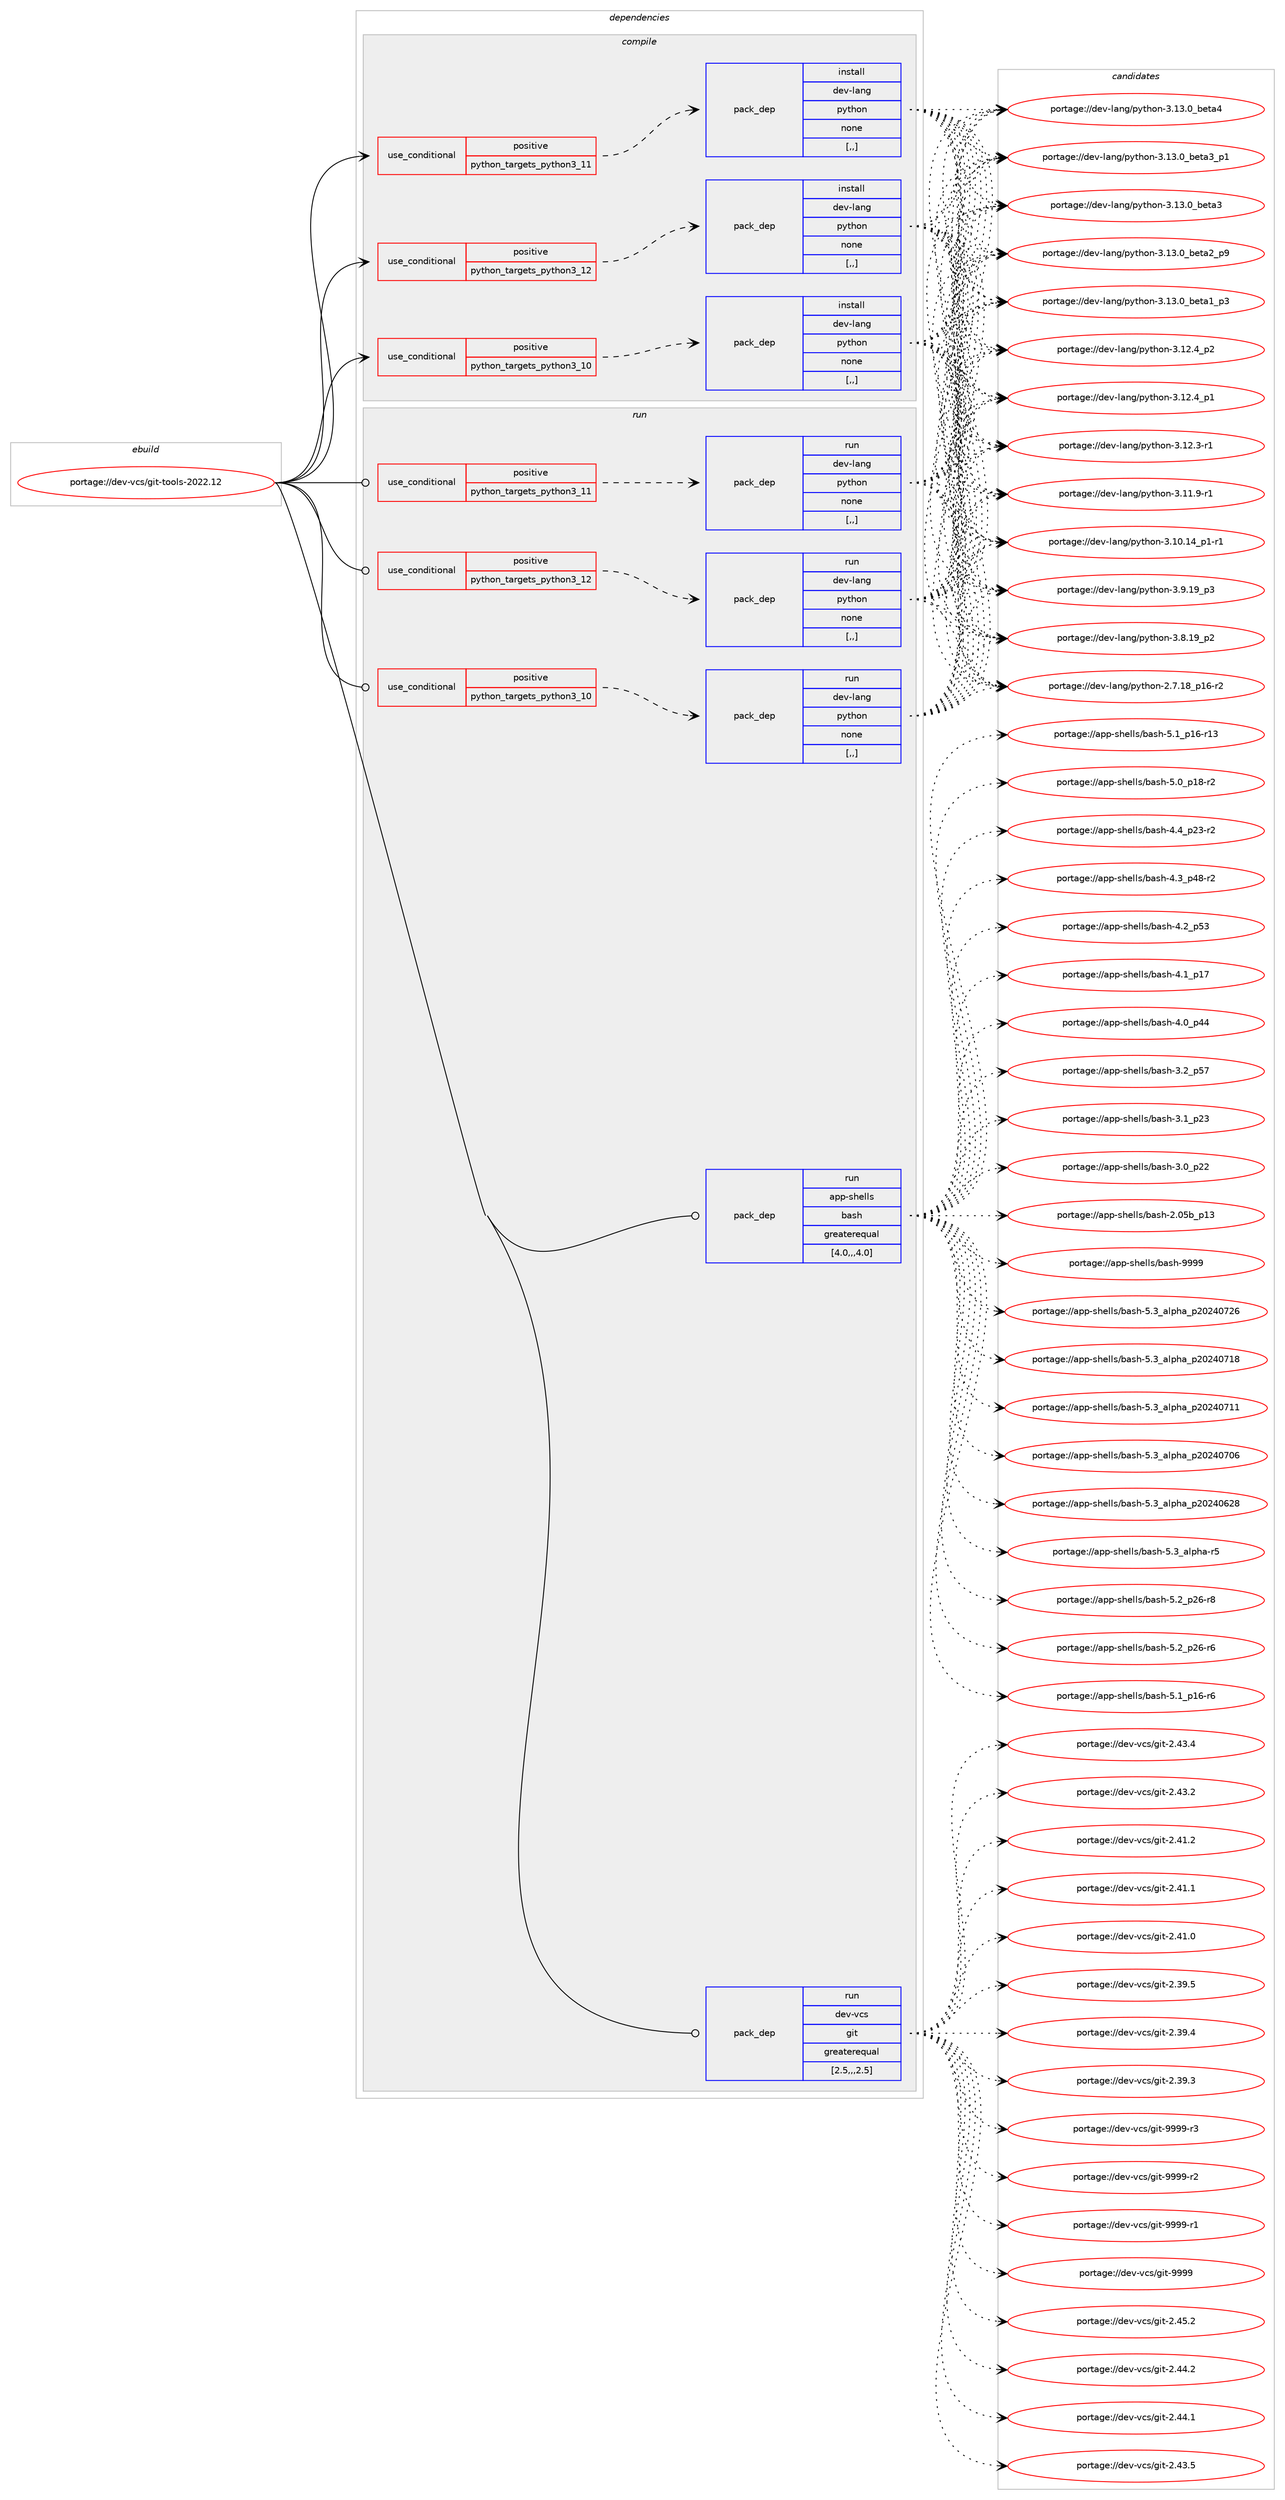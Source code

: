 digraph prolog {

# *************
# Graph options
# *************

newrank=true;
concentrate=true;
compound=true;
graph [rankdir=LR,fontname=Helvetica,fontsize=10,ranksep=1.5];#, ranksep=2.5, nodesep=0.2];
edge  [arrowhead=vee];
node  [fontname=Helvetica,fontsize=10];

# **********
# The ebuild
# **********

subgraph cluster_leftcol {
color=gray;
label=<<i>ebuild</i>>;
id [label="portage://dev-vcs/git-tools-2022.12", color=red, width=4, href="../dev-vcs/git-tools-2022.12.svg"];
}

# ****************
# The dependencies
# ****************

subgraph cluster_midcol {
color=gray;
label=<<i>dependencies</i>>;
subgraph cluster_compile {
fillcolor="#eeeeee";
style=filled;
label=<<i>compile</i>>;
subgraph cond62505 {
dependency222333 [label=<<TABLE BORDER="0" CELLBORDER="1" CELLSPACING="0" CELLPADDING="4"><TR><TD ROWSPAN="3" CELLPADDING="10">use_conditional</TD></TR><TR><TD>positive</TD></TR><TR><TD>python_targets_python3_10</TD></TR></TABLE>>, shape=none, color=red];
subgraph pack158366 {
dependency222334 [label=<<TABLE BORDER="0" CELLBORDER="1" CELLSPACING="0" CELLPADDING="4" WIDTH="220"><TR><TD ROWSPAN="6" CELLPADDING="30">pack_dep</TD></TR><TR><TD WIDTH="110">install</TD></TR><TR><TD>dev-lang</TD></TR><TR><TD>python</TD></TR><TR><TD>none</TD></TR><TR><TD>[,,]</TD></TR></TABLE>>, shape=none, color=blue];
}
dependency222333:e -> dependency222334:w [weight=20,style="dashed",arrowhead="vee"];
}
id:e -> dependency222333:w [weight=20,style="solid",arrowhead="vee"];
subgraph cond62506 {
dependency222335 [label=<<TABLE BORDER="0" CELLBORDER="1" CELLSPACING="0" CELLPADDING="4"><TR><TD ROWSPAN="3" CELLPADDING="10">use_conditional</TD></TR><TR><TD>positive</TD></TR><TR><TD>python_targets_python3_11</TD></TR></TABLE>>, shape=none, color=red];
subgraph pack158367 {
dependency222336 [label=<<TABLE BORDER="0" CELLBORDER="1" CELLSPACING="0" CELLPADDING="4" WIDTH="220"><TR><TD ROWSPAN="6" CELLPADDING="30">pack_dep</TD></TR><TR><TD WIDTH="110">install</TD></TR><TR><TD>dev-lang</TD></TR><TR><TD>python</TD></TR><TR><TD>none</TD></TR><TR><TD>[,,]</TD></TR></TABLE>>, shape=none, color=blue];
}
dependency222335:e -> dependency222336:w [weight=20,style="dashed",arrowhead="vee"];
}
id:e -> dependency222335:w [weight=20,style="solid",arrowhead="vee"];
subgraph cond62507 {
dependency222337 [label=<<TABLE BORDER="0" CELLBORDER="1" CELLSPACING="0" CELLPADDING="4"><TR><TD ROWSPAN="3" CELLPADDING="10">use_conditional</TD></TR><TR><TD>positive</TD></TR><TR><TD>python_targets_python3_12</TD></TR></TABLE>>, shape=none, color=red];
subgraph pack158368 {
dependency222338 [label=<<TABLE BORDER="0" CELLBORDER="1" CELLSPACING="0" CELLPADDING="4" WIDTH="220"><TR><TD ROWSPAN="6" CELLPADDING="30">pack_dep</TD></TR><TR><TD WIDTH="110">install</TD></TR><TR><TD>dev-lang</TD></TR><TR><TD>python</TD></TR><TR><TD>none</TD></TR><TR><TD>[,,]</TD></TR></TABLE>>, shape=none, color=blue];
}
dependency222337:e -> dependency222338:w [weight=20,style="dashed",arrowhead="vee"];
}
id:e -> dependency222337:w [weight=20,style="solid",arrowhead="vee"];
}
subgraph cluster_compileandrun {
fillcolor="#eeeeee";
style=filled;
label=<<i>compile and run</i>>;
}
subgraph cluster_run {
fillcolor="#eeeeee";
style=filled;
label=<<i>run</i>>;
subgraph cond62508 {
dependency222339 [label=<<TABLE BORDER="0" CELLBORDER="1" CELLSPACING="0" CELLPADDING="4"><TR><TD ROWSPAN="3" CELLPADDING="10">use_conditional</TD></TR><TR><TD>positive</TD></TR><TR><TD>python_targets_python3_10</TD></TR></TABLE>>, shape=none, color=red];
subgraph pack158369 {
dependency222340 [label=<<TABLE BORDER="0" CELLBORDER="1" CELLSPACING="0" CELLPADDING="4" WIDTH="220"><TR><TD ROWSPAN="6" CELLPADDING="30">pack_dep</TD></TR><TR><TD WIDTH="110">run</TD></TR><TR><TD>dev-lang</TD></TR><TR><TD>python</TD></TR><TR><TD>none</TD></TR><TR><TD>[,,]</TD></TR></TABLE>>, shape=none, color=blue];
}
dependency222339:e -> dependency222340:w [weight=20,style="dashed",arrowhead="vee"];
}
id:e -> dependency222339:w [weight=20,style="solid",arrowhead="odot"];
subgraph cond62509 {
dependency222341 [label=<<TABLE BORDER="0" CELLBORDER="1" CELLSPACING="0" CELLPADDING="4"><TR><TD ROWSPAN="3" CELLPADDING="10">use_conditional</TD></TR><TR><TD>positive</TD></TR><TR><TD>python_targets_python3_11</TD></TR></TABLE>>, shape=none, color=red];
subgraph pack158370 {
dependency222342 [label=<<TABLE BORDER="0" CELLBORDER="1" CELLSPACING="0" CELLPADDING="4" WIDTH="220"><TR><TD ROWSPAN="6" CELLPADDING="30">pack_dep</TD></TR><TR><TD WIDTH="110">run</TD></TR><TR><TD>dev-lang</TD></TR><TR><TD>python</TD></TR><TR><TD>none</TD></TR><TR><TD>[,,]</TD></TR></TABLE>>, shape=none, color=blue];
}
dependency222341:e -> dependency222342:w [weight=20,style="dashed",arrowhead="vee"];
}
id:e -> dependency222341:w [weight=20,style="solid",arrowhead="odot"];
subgraph cond62510 {
dependency222343 [label=<<TABLE BORDER="0" CELLBORDER="1" CELLSPACING="0" CELLPADDING="4"><TR><TD ROWSPAN="3" CELLPADDING="10">use_conditional</TD></TR><TR><TD>positive</TD></TR><TR><TD>python_targets_python3_12</TD></TR></TABLE>>, shape=none, color=red];
subgraph pack158371 {
dependency222344 [label=<<TABLE BORDER="0" CELLBORDER="1" CELLSPACING="0" CELLPADDING="4" WIDTH="220"><TR><TD ROWSPAN="6" CELLPADDING="30">pack_dep</TD></TR><TR><TD WIDTH="110">run</TD></TR><TR><TD>dev-lang</TD></TR><TR><TD>python</TD></TR><TR><TD>none</TD></TR><TR><TD>[,,]</TD></TR></TABLE>>, shape=none, color=blue];
}
dependency222343:e -> dependency222344:w [weight=20,style="dashed",arrowhead="vee"];
}
id:e -> dependency222343:w [weight=20,style="solid",arrowhead="odot"];
subgraph pack158372 {
dependency222345 [label=<<TABLE BORDER="0" CELLBORDER="1" CELLSPACING="0" CELLPADDING="4" WIDTH="220"><TR><TD ROWSPAN="6" CELLPADDING="30">pack_dep</TD></TR><TR><TD WIDTH="110">run</TD></TR><TR><TD>app-shells</TD></TR><TR><TD>bash</TD></TR><TR><TD>greaterequal</TD></TR><TR><TD>[4.0,,,4.0]</TD></TR></TABLE>>, shape=none, color=blue];
}
id:e -> dependency222345:w [weight=20,style="solid",arrowhead="odot"];
subgraph pack158373 {
dependency222346 [label=<<TABLE BORDER="0" CELLBORDER="1" CELLSPACING="0" CELLPADDING="4" WIDTH="220"><TR><TD ROWSPAN="6" CELLPADDING="30">pack_dep</TD></TR><TR><TD WIDTH="110">run</TD></TR><TR><TD>dev-vcs</TD></TR><TR><TD>git</TD></TR><TR><TD>greaterequal</TD></TR><TR><TD>[2.5,,,2.5]</TD></TR></TABLE>>, shape=none, color=blue];
}
id:e -> dependency222346:w [weight=20,style="solid",arrowhead="odot"];
}
}

# **************
# The candidates
# **************

subgraph cluster_choices {
rank=same;
color=gray;
label=<<i>candidates</i>>;

subgraph choice158366 {
color=black;
nodesep=1;
choice1001011184510897110103471121211161041111104551464951464895981011169752 [label="portage://dev-lang/python-3.13.0_beta4", color=red, width=4,href="../dev-lang/python-3.13.0_beta4.svg"];
choice10010111845108971101034711212111610411111045514649514648959810111697519511249 [label="portage://dev-lang/python-3.13.0_beta3_p1", color=red, width=4,href="../dev-lang/python-3.13.0_beta3_p1.svg"];
choice1001011184510897110103471121211161041111104551464951464895981011169751 [label="portage://dev-lang/python-3.13.0_beta3", color=red, width=4,href="../dev-lang/python-3.13.0_beta3.svg"];
choice10010111845108971101034711212111610411111045514649514648959810111697509511257 [label="portage://dev-lang/python-3.13.0_beta2_p9", color=red, width=4,href="../dev-lang/python-3.13.0_beta2_p9.svg"];
choice10010111845108971101034711212111610411111045514649514648959810111697499511251 [label="portage://dev-lang/python-3.13.0_beta1_p3", color=red, width=4,href="../dev-lang/python-3.13.0_beta1_p3.svg"];
choice100101118451089711010347112121116104111110455146495046529511250 [label="portage://dev-lang/python-3.12.4_p2", color=red, width=4,href="../dev-lang/python-3.12.4_p2.svg"];
choice100101118451089711010347112121116104111110455146495046529511249 [label="portage://dev-lang/python-3.12.4_p1", color=red, width=4,href="../dev-lang/python-3.12.4_p1.svg"];
choice100101118451089711010347112121116104111110455146495046514511449 [label="portage://dev-lang/python-3.12.3-r1", color=red, width=4,href="../dev-lang/python-3.12.3-r1.svg"];
choice100101118451089711010347112121116104111110455146494946574511449 [label="portage://dev-lang/python-3.11.9-r1", color=red, width=4,href="../dev-lang/python-3.11.9-r1.svg"];
choice100101118451089711010347112121116104111110455146494846495295112494511449 [label="portage://dev-lang/python-3.10.14_p1-r1", color=red, width=4,href="../dev-lang/python-3.10.14_p1-r1.svg"];
choice100101118451089711010347112121116104111110455146574649579511251 [label="portage://dev-lang/python-3.9.19_p3", color=red, width=4,href="../dev-lang/python-3.9.19_p3.svg"];
choice100101118451089711010347112121116104111110455146564649579511250 [label="portage://dev-lang/python-3.8.19_p2", color=red, width=4,href="../dev-lang/python-3.8.19_p2.svg"];
choice100101118451089711010347112121116104111110455046554649569511249544511450 [label="portage://dev-lang/python-2.7.18_p16-r2", color=red, width=4,href="../dev-lang/python-2.7.18_p16-r2.svg"];
dependency222334:e -> choice1001011184510897110103471121211161041111104551464951464895981011169752:w [style=dotted,weight="100"];
dependency222334:e -> choice10010111845108971101034711212111610411111045514649514648959810111697519511249:w [style=dotted,weight="100"];
dependency222334:e -> choice1001011184510897110103471121211161041111104551464951464895981011169751:w [style=dotted,weight="100"];
dependency222334:e -> choice10010111845108971101034711212111610411111045514649514648959810111697509511257:w [style=dotted,weight="100"];
dependency222334:e -> choice10010111845108971101034711212111610411111045514649514648959810111697499511251:w [style=dotted,weight="100"];
dependency222334:e -> choice100101118451089711010347112121116104111110455146495046529511250:w [style=dotted,weight="100"];
dependency222334:e -> choice100101118451089711010347112121116104111110455146495046529511249:w [style=dotted,weight="100"];
dependency222334:e -> choice100101118451089711010347112121116104111110455146495046514511449:w [style=dotted,weight="100"];
dependency222334:e -> choice100101118451089711010347112121116104111110455146494946574511449:w [style=dotted,weight="100"];
dependency222334:e -> choice100101118451089711010347112121116104111110455146494846495295112494511449:w [style=dotted,weight="100"];
dependency222334:e -> choice100101118451089711010347112121116104111110455146574649579511251:w [style=dotted,weight="100"];
dependency222334:e -> choice100101118451089711010347112121116104111110455146564649579511250:w [style=dotted,weight="100"];
dependency222334:e -> choice100101118451089711010347112121116104111110455046554649569511249544511450:w [style=dotted,weight="100"];
}
subgraph choice158367 {
color=black;
nodesep=1;
choice1001011184510897110103471121211161041111104551464951464895981011169752 [label="portage://dev-lang/python-3.13.0_beta4", color=red, width=4,href="../dev-lang/python-3.13.0_beta4.svg"];
choice10010111845108971101034711212111610411111045514649514648959810111697519511249 [label="portage://dev-lang/python-3.13.0_beta3_p1", color=red, width=4,href="../dev-lang/python-3.13.0_beta3_p1.svg"];
choice1001011184510897110103471121211161041111104551464951464895981011169751 [label="portage://dev-lang/python-3.13.0_beta3", color=red, width=4,href="../dev-lang/python-3.13.0_beta3.svg"];
choice10010111845108971101034711212111610411111045514649514648959810111697509511257 [label="portage://dev-lang/python-3.13.0_beta2_p9", color=red, width=4,href="../dev-lang/python-3.13.0_beta2_p9.svg"];
choice10010111845108971101034711212111610411111045514649514648959810111697499511251 [label="portage://dev-lang/python-3.13.0_beta1_p3", color=red, width=4,href="../dev-lang/python-3.13.0_beta1_p3.svg"];
choice100101118451089711010347112121116104111110455146495046529511250 [label="portage://dev-lang/python-3.12.4_p2", color=red, width=4,href="../dev-lang/python-3.12.4_p2.svg"];
choice100101118451089711010347112121116104111110455146495046529511249 [label="portage://dev-lang/python-3.12.4_p1", color=red, width=4,href="../dev-lang/python-3.12.4_p1.svg"];
choice100101118451089711010347112121116104111110455146495046514511449 [label="portage://dev-lang/python-3.12.3-r1", color=red, width=4,href="../dev-lang/python-3.12.3-r1.svg"];
choice100101118451089711010347112121116104111110455146494946574511449 [label="portage://dev-lang/python-3.11.9-r1", color=red, width=4,href="../dev-lang/python-3.11.9-r1.svg"];
choice100101118451089711010347112121116104111110455146494846495295112494511449 [label="portage://dev-lang/python-3.10.14_p1-r1", color=red, width=4,href="../dev-lang/python-3.10.14_p1-r1.svg"];
choice100101118451089711010347112121116104111110455146574649579511251 [label="portage://dev-lang/python-3.9.19_p3", color=red, width=4,href="../dev-lang/python-3.9.19_p3.svg"];
choice100101118451089711010347112121116104111110455146564649579511250 [label="portage://dev-lang/python-3.8.19_p2", color=red, width=4,href="../dev-lang/python-3.8.19_p2.svg"];
choice100101118451089711010347112121116104111110455046554649569511249544511450 [label="portage://dev-lang/python-2.7.18_p16-r2", color=red, width=4,href="../dev-lang/python-2.7.18_p16-r2.svg"];
dependency222336:e -> choice1001011184510897110103471121211161041111104551464951464895981011169752:w [style=dotted,weight="100"];
dependency222336:e -> choice10010111845108971101034711212111610411111045514649514648959810111697519511249:w [style=dotted,weight="100"];
dependency222336:e -> choice1001011184510897110103471121211161041111104551464951464895981011169751:w [style=dotted,weight="100"];
dependency222336:e -> choice10010111845108971101034711212111610411111045514649514648959810111697509511257:w [style=dotted,weight="100"];
dependency222336:e -> choice10010111845108971101034711212111610411111045514649514648959810111697499511251:w [style=dotted,weight="100"];
dependency222336:e -> choice100101118451089711010347112121116104111110455146495046529511250:w [style=dotted,weight="100"];
dependency222336:e -> choice100101118451089711010347112121116104111110455146495046529511249:w [style=dotted,weight="100"];
dependency222336:e -> choice100101118451089711010347112121116104111110455146495046514511449:w [style=dotted,weight="100"];
dependency222336:e -> choice100101118451089711010347112121116104111110455146494946574511449:w [style=dotted,weight="100"];
dependency222336:e -> choice100101118451089711010347112121116104111110455146494846495295112494511449:w [style=dotted,weight="100"];
dependency222336:e -> choice100101118451089711010347112121116104111110455146574649579511251:w [style=dotted,weight="100"];
dependency222336:e -> choice100101118451089711010347112121116104111110455146564649579511250:w [style=dotted,weight="100"];
dependency222336:e -> choice100101118451089711010347112121116104111110455046554649569511249544511450:w [style=dotted,weight="100"];
}
subgraph choice158368 {
color=black;
nodesep=1;
choice1001011184510897110103471121211161041111104551464951464895981011169752 [label="portage://dev-lang/python-3.13.0_beta4", color=red, width=4,href="../dev-lang/python-3.13.0_beta4.svg"];
choice10010111845108971101034711212111610411111045514649514648959810111697519511249 [label="portage://dev-lang/python-3.13.0_beta3_p1", color=red, width=4,href="../dev-lang/python-3.13.0_beta3_p1.svg"];
choice1001011184510897110103471121211161041111104551464951464895981011169751 [label="portage://dev-lang/python-3.13.0_beta3", color=red, width=4,href="../dev-lang/python-3.13.0_beta3.svg"];
choice10010111845108971101034711212111610411111045514649514648959810111697509511257 [label="portage://dev-lang/python-3.13.0_beta2_p9", color=red, width=4,href="../dev-lang/python-3.13.0_beta2_p9.svg"];
choice10010111845108971101034711212111610411111045514649514648959810111697499511251 [label="portage://dev-lang/python-3.13.0_beta1_p3", color=red, width=4,href="../dev-lang/python-3.13.0_beta1_p3.svg"];
choice100101118451089711010347112121116104111110455146495046529511250 [label="portage://dev-lang/python-3.12.4_p2", color=red, width=4,href="../dev-lang/python-3.12.4_p2.svg"];
choice100101118451089711010347112121116104111110455146495046529511249 [label="portage://dev-lang/python-3.12.4_p1", color=red, width=4,href="../dev-lang/python-3.12.4_p1.svg"];
choice100101118451089711010347112121116104111110455146495046514511449 [label="portage://dev-lang/python-3.12.3-r1", color=red, width=4,href="../dev-lang/python-3.12.3-r1.svg"];
choice100101118451089711010347112121116104111110455146494946574511449 [label="portage://dev-lang/python-3.11.9-r1", color=red, width=4,href="../dev-lang/python-3.11.9-r1.svg"];
choice100101118451089711010347112121116104111110455146494846495295112494511449 [label="portage://dev-lang/python-3.10.14_p1-r1", color=red, width=4,href="../dev-lang/python-3.10.14_p1-r1.svg"];
choice100101118451089711010347112121116104111110455146574649579511251 [label="portage://dev-lang/python-3.9.19_p3", color=red, width=4,href="../dev-lang/python-3.9.19_p3.svg"];
choice100101118451089711010347112121116104111110455146564649579511250 [label="portage://dev-lang/python-3.8.19_p2", color=red, width=4,href="../dev-lang/python-3.8.19_p2.svg"];
choice100101118451089711010347112121116104111110455046554649569511249544511450 [label="portage://dev-lang/python-2.7.18_p16-r2", color=red, width=4,href="../dev-lang/python-2.7.18_p16-r2.svg"];
dependency222338:e -> choice1001011184510897110103471121211161041111104551464951464895981011169752:w [style=dotted,weight="100"];
dependency222338:e -> choice10010111845108971101034711212111610411111045514649514648959810111697519511249:w [style=dotted,weight="100"];
dependency222338:e -> choice1001011184510897110103471121211161041111104551464951464895981011169751:w [style=dotted,weight="100"];
dependency222338:e -> choice10010111845108971101034711212111610411111045514649514648959810111697509511257:w [style=dotted,weight="100"];
dependency222338:e -> choice10010111845108971101034711212111610411111045514649514648959810111697499511251:w [style=dotted,weight="100"];
dependency222338:e -> choice100101118451089711010347112121116104111110455146495046529511250:w [style=dotted,weight="100"];
dependency222338:e -> choice100101118451089711010347112121116104111110455146495046529511249:w [style=dotted,weight="100"];
dependency222338:e -> choice100101118451089711010347112121116104111110455146495046514511449:w [style=dotted,weight="100"];
dependency222338:e -> choice100101118451089711010347112121116104111110455146494946574511449:w [style=dotted,weight="100"];
dependency222338:e -> choice100101118451089711010347112121116104111110455146494846495295112494511449:w [style=dotted,weight="100"];
dependency222338:e -> choice100101118451089711010347112121116104111110455146574649579511251:w [style=dotted,weight="100"];
dependency222338:e -> choice100101118451089711010347112121116104111110455146564649579511250:w [style=dotted,weight="100"];
dependency222338:e -> choice100101118451089711010347112121116104111110455046554649569511249544511450:w [style=dotted,weight="100"];
}
subgraph choice158369 {
color=black;
nodesep=1;
choice1001011184510897110103471121211161041111104551464951464895981011169752 [label="portage://dev-lang/python-3.13.0_beta4", color=red, width=4,href="../dev-lang/python-3.13.0_beta4.svg"];
choice10010111845108971101034711212111610411111045514649514648959810111697519511249 [label="portage://dev-lang/python-3.13.0_beta3_p1", color=red, width=4,href="../dev-lang/python-3.13.0_beta3_p1.svg"];
choice1001011184510897110103471121211161041111104551464951464895981011169751 [label="portage://dev-lang/python-3.13.0_beta3", color=red, width=4,href="../dev-lang/python-3.13.0_beta3.svg"];
choice10010111845108971101034711212111610411111045514649514648959810111697509511257 [label="portage://dev-lang/python-3.13.0_beta2_p9", color=red, width=4,href="../dev-lang/python-3.13.0_beta2_p9.svg"];
choice10010111845108971101034711212111610411111045514649514648959810111697499511251 [label="portage://dev-lang/python-3.13.0_beta1_p3", color=red, width=4,href="../dev-lang/python-3.13.0_beta1_p3.svg"];
choice100101118451089711010347112121116104111110455146495046529511250 [label="portage://dev-lang/python-3.12.4_p2", color=red, width=4,href="../dev-lang/python-3.12.4_p2.svg"];
choice100101118451089711010347112121116104111110455146495046529511249 [label="portage://dev-lang/python-3.12.4_p1", color=red, width=4,href="../dev-lang/python-3.12.4_p1.svg"];
choice100101118451089711010347112121116104111110455146495046514511449 [label="portage://dev-lang/python-3.12.3-r1", color=red, width=4,href="../dev-lang/python-3.12.3-r1.svg"];
choice100101118451089711010347112121116104111110455146494946574511449 [label="portage://dev-lang/python-3.11.9-r1", color=red, width=4,href="../dev-lang/python-3.11.9-r1.svg"];
choice100101118451089711010347112121116104111110455146494846495295112494511449 [label="portage://dev-lang/python-3.10.14_p1-r1", color=red, width=4,href="../dev-lang/python-3.10.14_p1-r1.svg"];
choice100101118451089711010347112121116104111110455146574649579511251 [label="portage://dev-lang/python-3.9.19_p3", color=red, width=4,href="../dev-lang/python-3.9.19_p3.svg"];
choice100101118451089711010347112121116104111110455146564649579511250 [label="portage://dev-lang/python-3.8.19_p2", color=red, width=4,href="../dev-lang/python-3.8.19_p2.svg"];
choice100101118451089711010347112121116104111110455046554649569511249544511450 [label="portage://dev-lang/python-2.7.18_p16-r2", color=red, width=4,href="../dev-lang/python-2.7.18_p16-r2.svg"];
dependency222340:e -> choice1001011184510897110103471121211161041111104551464951464895981011169752:w [style=dotted,weight="100"];
dependency222340:e -> choice10010111845108971101034711212111610411111045514649514648959810111697519511249:w [style=dotted,weight="100"];
dependency222340:e -> choice1001011184510897110103471121211161041111104551464951464895981011169751:w [style=dotted,weight="100"];
dependency222340:e -> choice10010111845108971101034711212111610411111045514649514648959810111697509511257:w [style=dotted,weight="100"];
dependency222340:e -> choice10010111845108971101034711212111610411111045514649514648959810111697499511251:w [style=dotted,weight="100"];
dependency222340:e -> choice100101118451089711010347112121116104111110455146495046529511250:w [style=dotted,weight="100"];
dependency222340:e -> choice100101118451089711010347112121116104111110455146495046529511249:w [style=dotted,weight="100"];
dependency222340:e -> choice100101118451089711010347112121116104111110455146495046514511449:w [style=dotted,weight="100"];
dependency222340:e -> choice100101118451089711010347112121116104111110455146494946574511449:w [style=dotted,weight="100"];
dependency222340:e -> choice100101118451089711010347112121116104111110455146494846495295112494511449:w [style=dotted,weight="100"];
dependency222340:e -> choice100101118451089711010347112121116104111110455146574649579511251:w [style=dotted,weight="100"];
dependency222340:e -> choice100101118451089711010347112121116104111110455146564649579511250:w [style=dotted,weight="100"];
dependency222340:e -> choice100101118451089711010347112121116104111110455046554649569511249544511450:w [style=dotted,weight="100"];
}
subgraph choice158370 {
color=black;
nodesep=1;
choice1001011184510897110103471121211161041111104551464951464895981011169752 [label="portage://dev-lang/python-3.13.0_beta4", color=red, width=4,href="../dev-lang/python-3.13.0_beta4.svg"];
choice10010111845108971101034711212111610411111045514649514648959810111697519511249 [label="portage://dev-lang/python-3.13.0_beta3_p1", color=red, width=4,href="../dev-lang/python-3.13.0_beta3_p1.svg"];
choice1001011184510897110103471121211161041111104551464951464895981011169751 [label="portage://dev-lang/python-3.13.0_beta3", color=red, width=4,href="../dev-lang/python-3.13.0_beta3.svg"];
choice10010111845108971101034711212111610411111045514649514648959810111697509511257 [label="portage://dev-lang/python-3.13.0_beta2_p9", color=red, width=4,href="../dev-lang/python-3.13.0_beta2_p9.svg"];
choice10010111845108971101034711212111610411111045514649514648959810111697499511251 [label="portage://dev-lang/python-3.13.0_beta1_p3", color=red, width=4,href="../dev-lang/python-3.13.0_beta1_p3.svg"];
choice100101118451089711010347112121116104111110455146495046529511250 [label="portage://dev-lang/python-3.12.4_p2", color=red, width=4,href="../dev-lang/python-3.12.4_p2.svg"];
choice100101118451089711010347112121116104111110455146495046529511249 [label="portage://dev-lang/python-3.12.4_p1", color=red, width=4,href="../dev-lang/python-3.12.4_p1.svg"];
choice100101118451089711010347112121116104111110455146495046514511449 [label="portage://dev-lang/python-3.12.3-r1", color=red, width=4,href="../dev-lang/python-3.12.3-r1.svg"];
choice100101118451089711010347112121116104111110455146494946574511449 [label="portage://dev-lang/python-3.11.9-r1", color=red, width=4,href="../dev-lang/python-3.11.9-r1.svg"];
choice100101118451089711010347112121116104111110455146494846495295112494511449 [label="portage://dev-lang/python-3.10.14_p1-r1", color=red, width=4,href="../dev-lang/python-3.10.14_p1-r1.svg"];
choice100101118451089711010347112121116104111110455146574649579511251 [label="portage://dev-lang/python-3.9.19_p3", color=red, width=4,href="../dev-lang/python-3.9.19_p3.svg"];
choice100101118451089711010347112121116104111110455146564649579511250 [label="portage://dev-lang/python-3.8.19_p2", color=red, width=4,href="../dev-lang/python-3.8.19_p2.svg"];
choice100101118451089711010347112121116104111110455046554649569511249544511450 [label="portage://dev-lang/python-2.7.18_p16-r2", color=red, width=4,href="../dev-lang/python-2.7.18_p16-r2.svg"];
dependency222342:e -> choice1001011184510897110103471121211161041111104551464951464895981011169752:w [style=dotted,weight="100"];
dependency222342:e -> choice10010111845108971101034711212111610411111045514649514648959810111697519511249:w [style=dotted,weight="100"];
dependency222342:e -> choice1001011184510897110103471121211161041111104551464951464895981011169751:w [style=dotted,weight="100"];
dependency222342:e -> choice10010111845108971101034711212111610411111045514649514648959810111697509511257:w [style=dotted,weight="100"];
dependency222342:e -> choice10010111845108971101034711212111610411111045514649514648959810111697499511251:w [style=dotted,weight="100"];
dependency222342:e -> choice100101118451089711010347112121116104111110455146495046529511250:w [style=dotted,weight="100"];
dependency222342:e -> choice100101118451089711010347112121116104111110455146495046529511249:w [style=dotted,weight="100"];
dependency222342:e -> choice100101118451089711010347112121116104111110455146495046514511449:w [style=dotted,weight="100"];
dependency222342:e -> choice100101118451089711010347112121116104111110455146494946574511449:w [style=dotted,weight="100"];
dependency222342:e -> choice100101118451089711010347112121116104111110455146494846495295112494511449:w [style=dotted,weight="100"];
dependency222342:e -> choice100101118451089711010347112121116104111110455146574649579511251:w [style=dotted,weight="100"];
dependency222342:e -> choice100101118451089711010347112121116104111110455146564649579511250:w [style=dotted,weight="100"];
dependency222342:e -> choice100101118451089711010347112121116104111110455046554649569511249544511450:w [style=dotted,weight="100"];
}
subgraph choice158371 {
color=black;
nodesep=1;
choice1001011184510897110103471121211161041111104551464951464895981011169752 [label="portage://dev-lang/python-3.13.0_beta4", color=red, width=4,href="../dev-lang/python-3.13.0_beta4.svg"];
choice10010111845108971101034711212111610411111045514649514648959810111697519511249 [label="portage://dev-lang/python-3.13.0_beta3_p1", color=red, width=4,href="../dev-lang/python-3.13.0_beta3_p1.svg"];
choice1001011184510897110103471121211161041111104551464951464895981011169751 [label="portage://dev-lang/python-3.13.0_beta3", color=red, width=4,href="../dev-lang/python-3.13.0_beta3.svg"];
choice10010111845108971101034711212111610411111045514649514648959810111697509511257 [label="portage://dev-lang/python-3.13.0_beta2_p9", color=red, width=4,href="../dev-lang/python-3.13.0_beta2_p9.svg"];
choice10010111845108971101034711212111610411111045514649514648959810111697499511251 [label="portage://dev-lang/python-3.13.0_beta1_p3", color=red, width=4,href="../dev-lang/python-3.13.0_beta1_p3.svg"];
choice100101118451089711010347112121116104111110455146495046529511250 [label="portage://dev-lang/python-3.12.4_p2", color=red, width=4,href="../dev-lang/python-3.12.4_p2.svg"];
choice100101118451089711010347112121116104111110455146495046529511249 [label="portage://dev-lang/python-3.12.4_p1", color=red, width=4,href="../dev-lang/python-3.12.4_p1.svg"];
choice100101118451089711010347112121116104111110455146495046514511449 [label="portage://dev-lang/python-3.12.3-r1", color=red, width=4,href="../dev-lang/python-3.12.3-r1.svg"];
choice100101118451089711010347112121116104111110455146494946574511449 [label="portage://dev-lang/python-3.11.9-r1", color=red, width=4,href="../dev-lang/python-3.11.9-r1.svg"];
choice100101118451089711010347112121116104111110455146494846495295112494511449 [label="portage://dev-lang/python-3.10.14_p1-r1", color=red, width=4,href="../dev-lang/python-3.10.14_p1-r1.svg"];
choice100101118451089711010347112121116104111110455146574649579511251 [label="portage://dev-lang/python-3.9.19_p3", color=red, width=4,href="../dev-lang/python-3.9.19_p3.svg"];
choice100101118451089711010347112121116104111110455146564649579511250 [label="portage://dev-lang/python-3.8.19_p2", color=red, width=4,href="../dev-lang/python-3.8.19_p2.svg"];
choice100101118451089711010347112121116104111110455046554649569511249544511450 [label="portage://dev-lang/python-2.7.18_p16-r2", color=red, width=4,href="../dev-lang/python-2.7.18_p16-r2.svg"];
dependency222344:e -> choice1001011184510897110103471121211161041111104551464951464895981011169752:w [style=dotted,weight="100"];
dependency222344:e -> choice10010111845108971101034711212111610411111045514649514648959810111697519511249:w [style=dotted,weight="100"];
dependency222344:e -> choice1001011184510897110103471121211161041111104551464951464895981011169751:w [style=dotted,weight="100"];
dependency222344:e -> choice10010111845108971101034711212111610411111045514649514648959810111697509511257:w [style=dotted,weight="100"];
dependency222344:e -> choice10010111845108971101034711212111610411111045514649514648959810111697499511251:w [style=dotted,weight="100"];
dependency222344:e -> choice100101118451089711010347112121116104111110455146495046529511250:w [style=dotted,weight="100"];
dependency222344:e -> choice100101118451089711010347112121116104111110455146495046529511249:w [style=dotted,weight="100"];
dependency222344:e -> choice100101118451089711010347112121116104111110455146495046514511449:w [style=dotted,weight="100"];
dependency222344:e -> choice100101118451089711010347112121116104111110455146494946574511449:w [style=dotted,weight="100"];
dependency222344:e -> choice100101118451089711010347112121116104111110455146494846495295112494511449:w [style=dotted,weight="100"];
dependency222344:e -> choice100101118451089711010347112121116104111110455146574649579511251:w [style=dotted,weight="100"];
dependency222344:e -> choice100101118451089711010347112121116104111110455146564649579511250:w [style=dotted,weight="100"];
dependency222344:e -> choice100101118451089711010347112121116104111110455046554649569511249544511450:w [style=dotted,weight="100"];
}
subgraph choice158372 {
color=black;
nodesep=1;
choice97112112451151041011081081154798971151044557575757 [label="portage://app-shells/bash-9999", color=red, width=4,href="../app-shells/bash-9999.svg"];
choice971121124511510410110810811547989711510445534651959710811210497951125048505248555054 [label="portage://app-shells/bash-5.3_alpha_p20240726", color=red, width=4,href="../app-shells/bash-5.3_alpha_p20240726.svg"];
choice971121124511510410110810811547989711510445534651959710811210497951125048505248554956 [label="portage://app-shells/bash-5.3_alpha_p20240718", color=red, width=4,href="../app-shells/bash-5.3_alpha_p20240718.svg"];
choice971121124511510410110810811547989711510445534651959710811210497951125048505248554949 [label="portage://app-shells/bash-5.3_alpha_p20240711", color=red, width=4,href="../app-shells/bash-5.3_alpha_p20240711.svg"];
choice971121124511510410110810811547989711510445534651959710811210497951125048505248554854 [label="portage://app-shells/bash-5.3_alpha_p20240706", color=red, width=4,href="../app-shells/bash-5.3_alpha_p20240706.svg"];
choice971121124511510410110810811547989711510445534651959710811210497951125048505248545056 [label="portage://app-shells/bash-5.3_alpha_p20240628", color=red, width=4,href="../app-shells/bash-5.3_alpha_p20240628.svg"];
choice9711211245115104101108108115479897115104455346519597108112104974511453 [label="portage://app-shells/bash-5.3_alpha-r5", color=red, width=4,href="../app-shells/bash-5.3_alpha-r5.svg"];
choice9711211245115104101108108115479897115104455346509511250544511456 [label="portage://app-shells/bash-5.2_p26-r8", color=red, width=4,href="../app-shells/bash-5.2_p26-r8.svg"];
choice9711211245115104101108108115479897115104455346509511250544511454 [label="portage://app-shells/bash-5.2_p26-r6", color=red, width=4,href="../app-shells/bash-5.2_p26-r6.svg"];
choice9711211245115104101108108115479897115104455346499511249544511454 [label="portage://app-shells/bash-5.1_p16-r6", color=red, width=4,href="../app-shells/bash-5.1_p16-r6.svg"];
choice971121124511510410110810811547989711510445534649951124954451144951 [label="portage://app-shells/bash-5.1_p16-r13", color=red, width=4,href="../app-shells/bash-5.1_p16-r13.svg"];
choice9711211245115104101108108115479897115104455346489511249564511450 [label="portage://app-shells/bash-5.0_p18-r2", color=red, width=4,href="../app-shells/bash-5.0_p18-r2.svg"];
choice9711211245115104101108108115479897115104455246529511250514511450 [label="portage://app-shells/bash-4.4_p23-r2", color=red, width=4,href="../app-shells/bash-4.4_p23-r2.svg"];
choice9711211245115104101108108115479897115104455246519511252564511450 [label="portage://app-shells/bash-4.3_p48-r2", color=red, width=4,href="../app-shells/bash-4.3_p48-r2.svg"];
choice971121124511510410110810811547989711510445524650951125351 [label="portage://app-shells/bash-4.2_p53", color=red, width=4,href="../app-shells/bash-4.2_p53.svg"];
choice971121124511510410110810811547989711510445524649951124955 [label="portage://app-shells/bash-4.1_p17", color=red, width=4,href="../app-shells/bash-4.1_p17.svg"];
choice971121124511510410110810811547989711510445524648951125252 [label="portage://app-shells/bash-4.0_p44", color=red, width=4,href="../app-shells/bash-4.0_p44.svg"];
choice971121124511510410110810811547989711510445514650951125355 [label="portage://app-shells/bash-3.2_p57", color=red, width=4,href="../app-shells/bash-3.2_p57.svg"];
choice971121124511510410110810811547989711510445514649951125051 [label="portage://app-shells/bash-3.1_p23", color=red, width=4,href="../app-shells/bash-3.1_p23.svg"];
choice971121124511510410110810811547989711510445514648951125050 [label="portage://app-shells/bash-3.0_p22", color=red, width=4,href="../app-shells/bash-3.0_p22.svg"];
choice9711211245115104101108108115479897115104455046485398951124951 [label="portage://app-shells/bash-2.05b_p13", color=red, width=4,href="../app-shells/bash-2.05b_p13.svg"];
dependency222345:e -> choice97112112451151041011081081154798971151044557575757:w [style=dotted,weight="100"];
dependency222345:e -> choice971121124511510410110810811547989711510445534651959710811210497951125048505248555054:w [style=dotted,weight="100"];
dependency222345:e -> choice971121124511510410110810811547989711510445534651959710811210497951125048505248554956:w [style=dotted,weight="100"];
dependency222345:e -> choice971121124511510410110810811547989711510445534651959710811210497951125048505248554949:w [style=dotted,weight="100"];
dependency222345:e -> choice971121124511510410110810811547989711510445534651959710811210497951125048505248554854:w [style=dotted,weight="100"];
dependency222345:e -> choice971121124511510410110810811547989711510445534651959710811210497951125048505248545056:w [style=dotted,weight="100"];
dependency222345:e -> choice9711211245115104101108108115479897115104455346519597108112104974511453:w [style=dotted,weight="100"];
dependency222345:e -> choice9711211245115104101108108115479897115104455346509511250544511456:w [style=dotted,weight="100"];
dependency222345:e -> choice9711211245115104101108108115479897115104455346509511250544511454:w [style=dotted,weight="100"];
dependency222345:e -> choice9711211245115104101108108115479897115104455346499511249544511454:w [style=dotted,weight="100"];
dependency222345:e -> choice971121124511510410110810811547989711510445534649951124954451144951:w [style=dotted,weight="100"];
dependency222345:e -> choice9711211245115104101108108115479897115104455346489511249564511450:w [style=dotted,weight="100"];
dependency222345:e -> choice9711211245115104101108108115479897115104455246529511250514511450:w [style=dotted,weight="100"];
dependency222345:e -> choice9711211245115104101108108115479897115104455246519511252564511450:w [style=dotted,weight="100"];
dependency222345:e -> choice971121124511510410110810811547989711510445524650951125351:w [style=dotted,weight="100"];
dependency222345:e -> choice971121124511510410110810811547989711510445524649951124955:w [style=dotted,weight="100"];
dependency222345:e -> choice971121124511510410110810811547989711510445524648951125252:w [style=dotted,weight="100"];
dependency222345:e -> choice971121124511510410110810811547989711510445514650951125355:w [style=dotted,weight="100"];
dependency222345:e -> choice971121124511510410110810811547989711510445514649951125051:w [style=dotted,weight="100"];
dependency222345:e -> choice971121124511510410110810811547989711510445514648951125050:w [style=dotted,weight="100"];
dependency222345:e -> choice9711211245115104101108108115479897115104455046485398951124951:w [style=dotted,weight="100"];
}
subgraph choice158373 {
color=black;
nodesep=1;
choice10010111845118991154710310511645575757574511451 [label="portage://dev-vcs/git-9999-r3", color=red, width=4,href="../dev-vcs/git-9999-r3.svg"];
choice10010111845118991154710310511645575757574511450 [label="portage://dev-vcs/git-9999-r2", color=red, width=4,href="../dev-vcs/git-9999-r2.svg"];
choice10010111845118991154710310511645575757574511449 [label="portage://dev-vcs/git-9999-r1", color=red, width=4,href="../dev-vcs/git-9999-r1.svg"];
choice1001011184511899115471031051164557575757 [label="portage://dev-vcs/git-9999", color=red, width=4,href="../dev-vcs/git-9999.svg"];
choice10010111845118991154710310511645504652534650 [label="portage://dev-vcs/git-2.45.2", color=red, width=4,href="../dev-vcs/git-2.45.2.svg"];
choice10010111845118991154710310511645504652524650 [label="portage://dev-vcs/git-2.44.2", color=red, width=4,href="../dev-vcs/git-2.44.2.svg"];
choice10010111845118991154710310511645504652524649 [label="portage://dev-vcs/git-2.44.1", color=red, width=4,href="../dev-vcs/git-2.44.1.svg"];
choice10010111845118991154710310511645504652514653 [label="portage://dev-vcs/git-2.43.5", color=red, width=4,href="../dev-vcs/git-2.43.5.svg"];
choice10010111845118991154710310511645504652514652 [label="portage://dev-vcs/git-2.43.4", color=red, width=4,href="../dev-vcs/git-2.43.4.svg"];
choice10010111845118991154710310511645504652514650 [label="portage://dev-vcs/git-2.43.2", color=red, width=4,href="../dev-vcs/git-2.43.2.svg"];
choice10010111845118991154710310511645504652494650 [label="portage://dev-vcs/git-2.41.2", color=red, width=4,href="../dev-vcs/git-2.41.2.svg"];
choice10010111845118991154710310511645504652494649 [label="portage://dev-vcs/git-2.41.1", color=red, width=4,href="../dev-vcs/git-2.41.1.svg"];
choice10010111845118991154710310511645504652494648 [label="portage://dev-vcs/git-2.41.0", color=red, width=4,href="../dev-vcs/git-2.41.0.svg"];
choice10010111845118991154710310511645504651574653 [label="portage://dev-vcs/git-2.39.5", color=red, width=4,href="../dev-vcs/git-2.39.5.svg"];
choice10010111845118991154710310511645504651574652 [label="portage://dev-vcs/git-2.39.4", color=red, width=4,href="../dev-vcs/git-2.39.4.svg"];
choice10010111845118991154710310511645504651574651 [label="portage://dev-vcs/git-2.39.3", color=red, width=4,href="../dev-vcs/git-2.39.3.svg"];
dependency222346:e -> choice10010111845118991154710310511645575757574511451:w [style=dotted,weight="100"];
dependency222346:e -> choice10010111845118991154710310511645575757574511450:w [style=dotted,weight="100"];
dependency222346:e -> choice10010111845118991154710310511645575757574511449:w [style=dotted,weight="100"];
dependency222346:e -> choice1001011184511899115471031051164557575757:w [style=dotted,weight="100"];
dependency222346:e -> choice10010111845118991154710310511645504652534650:w [style=dotted,weight="100"];
dependency222346:e -> choice10010111845118991154710310511645504652524650:w [style=dotted,weight="100"];
dependency222346:e -> choice10010111845118991154710310511645504652524649:w [style=dotted,weight="100"];
dependency222346:e -> choice10010111845118991154710310511645504652514653:w [style=dotted,weight="100"];
dependency222346:e -> choice10010111845118991154710310511645504652514652:w [style=dotted,weight="100"];
dependency222346:e -> choice10010111845118991154710310511645504652514650:w [style=dotted,weight="100"];
dependency222346:e -> choice10010111845118991154710310511645504652494650:w [style=dotted,weight="100"];
dependency222346:e -> choice10010111845118991154710310511645504652494649:w [style=dotted,weight="100"];
dependency222346:e -> choice10010111845118991154710310511645504652494648:w [style=dotted,weight="100"];
dependency222346:e -> choice10010111845118991154710310511645504651574653:w [style=dotted,weight="100"];
dependency222346:e -> choice10010111845118991154710310511645504651574652:w [style=dotted,weight="100"];
dependency222346:e -> choice10010111845118991154710310511645504651574651:w [style=dotted,weight="100"];
}
}

}
